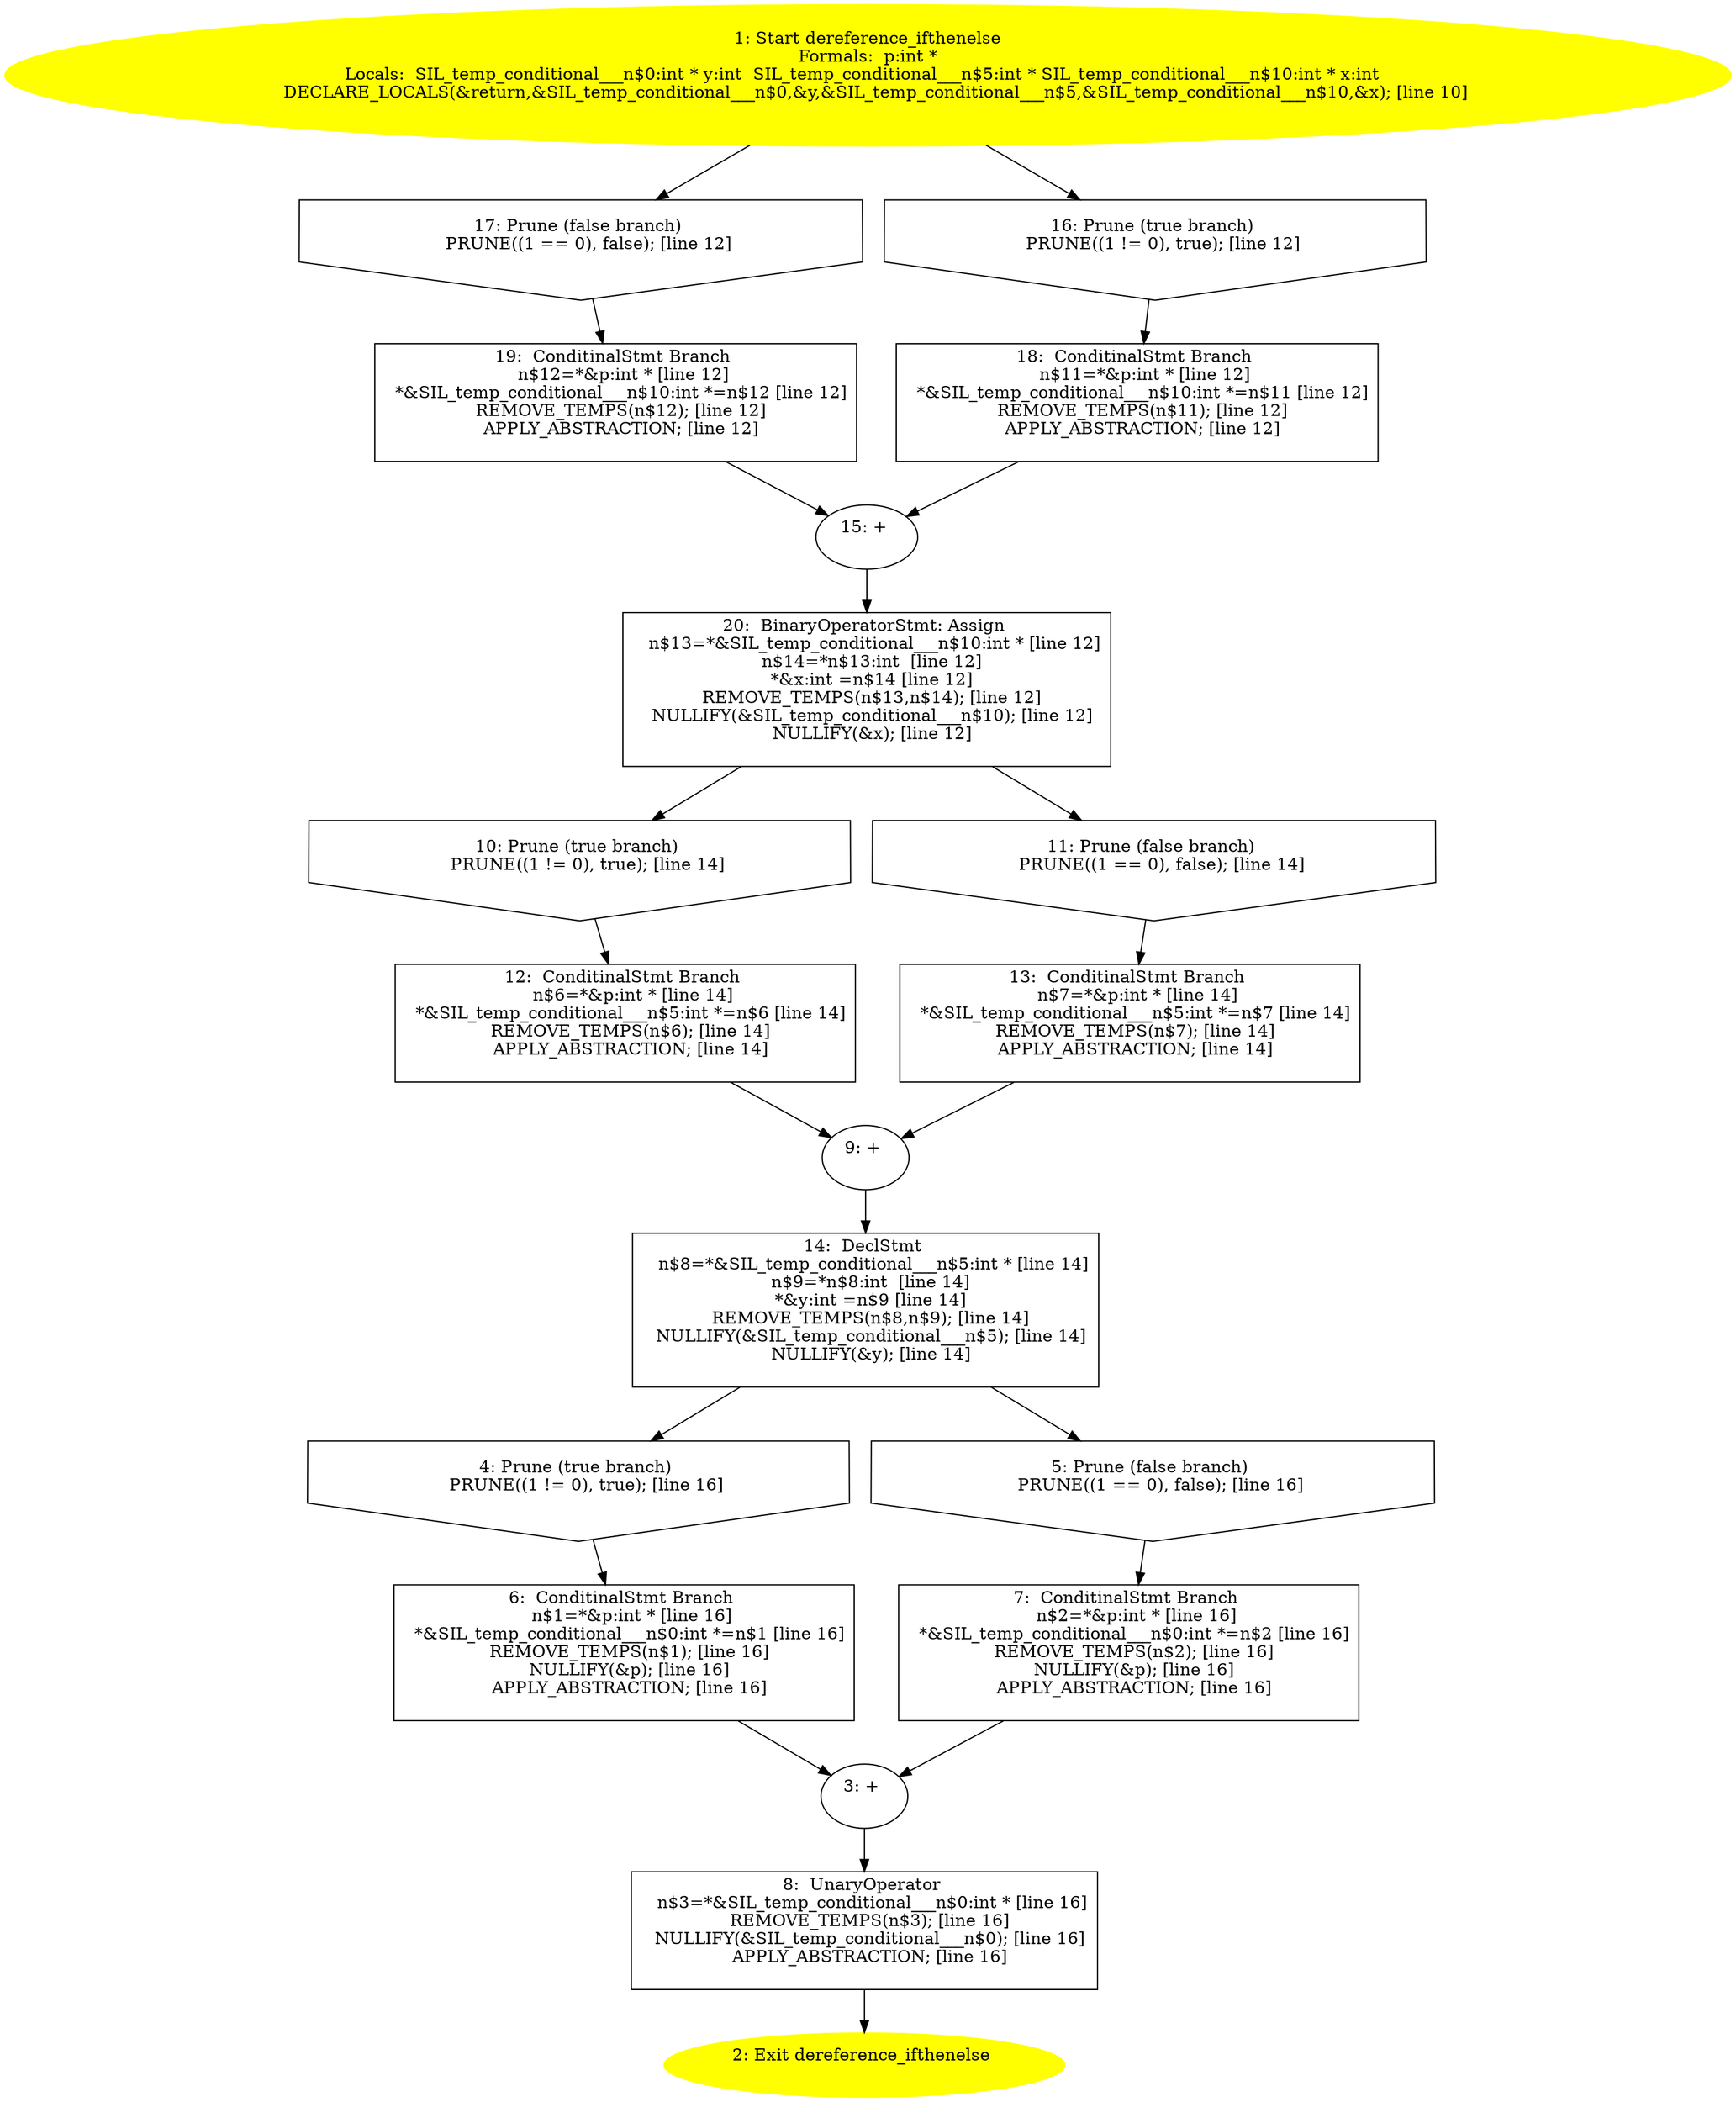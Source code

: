 /* @generated */
digraph iCFG {
20 [label="20:  BinaryOperatorStmt: Assign \n   n$13=*&SIL_temp_conditional___n$10:int * [line 12]\n  n$14=*n$13:int  [line 12]\n  *&x:int =n$14 [line 12]\n  REMOVE_TEMPS(n$13,n$14); [line 12]\n  NULLIFY(&SIL_temp_conditional___n$10); [line 12]\n  NULLIFY(&x); [line 12]\n " shape="box"]
	

	 20 -> 10 ;
	 20 -> 11 ;
19 [label="19:  ConditinalStmt Branch \n   n$12=*&p:int * [line 12]\n  *&SIL_temp_conditional___n$10:int *=n$12 [line 12]\n  REMOVE_TEMPS(n$12); [line 12]\n  APPLY_ABSTRACTION; [line 12]\n " shape="box"]
	

	 19 -> 15 ;
18 [label="18:  ConditinalStmt Branch \n   n$11=*&p:int * [line 12]\n  *&SIL_temp_conditional___n$10:int *=n$11 [line 12]\n  REMOVE_TEMPS(n$11); [line 12]\n  APPLY_ABSTRACTION; [line 12]\n " shape="box"]
	

	 18 -> 15 ;
17 [label="17: Prune (false branch) \n   PRUNE((1 == 0), false); [line 12]\n " shape="invhouse"]
	

	 17 -> 19 ;
16 [label="16: Prune (true branch) \n   PRUNE((1 != 0), true); [line 12]\n " shape="invhouse"]
	

	 16 -> 18 ;
15 [label="15: + \n  " ]
	

	 15 -> 20 ;
14 [label="14:  DeclStmt \n   n$8=*&SIL_temp_conditional___n$5:int * [line 14]\n  n$9=*n$8:int  [line 14]\n  *&y:int =n$9 [line 14]\n  REMOVE_TEMPS(n$8,n$9); [line 14]\n  NULLIFY(&SIL_temp_conditional___n$5); [line 14]\n  NULLIFY(&y); [line 14]\n " shape="box"]
	

	 14 -> 4 ;
	 14 -> 5 ;
13 [label="13:  ConditinalStmt Branch \n   n$7=*&p:int * [line 14]\n  *&SIL_temp_conditional___n$5:int *=n$7 [line 14]\n  REMOVE_TEMPS(n$7); [line 14]\n  APPLY_ABSTRACTION; [line 14]\n " shape="box"]
	

	 13 -> 9 ;
12 [label="12:  ConditinalStmt Branch \n   n$6=*&p:int * [line 14]\n  *&SIL_temp_conditional___n$5:int *=n$6 [line 14]\n  REMOVE_TEMPS(n$6); [line 14]\n  APPLY_ABSTRACTION; [line 14]\n " shape="box"]
	

	 12 -> 9 ;
11 [label="11: Prune (false branch) \n   PRUNE((1 == 0), false); [line 14]\n " shape="invhouse"]
	

	 11 -> 13 ;
10 [label="10: Prune (true branch) \n   PRUNE((1 != 0), true); [line 14]\n " shape="invhouse"]
	

	 10 -> 12 ;
9 [label="9: + \n  " ]
	

	 9 -> 14 ;
8 [label="8:  UnaryOperator \n   n$3=*&SIL_temp_conditional___n$0:int * [line 16]\n  REMOVE_TEMPS(n$3); [line 16]\n  NULLIFY(&SIL_temp_conditional___n$0); [line 16]\n  APPLY_ABSTRACTION; [line 16]\n " shape="box"]
	

	 8 -> 2 ;
7 [label="7:  ConditinalStmt Branch \n   n$2=*&p:int * [line 16]\n  *&SIL_temp_conditional___n$0:int *=n$2 [line 16]\n  REMOVE_TEMPS(n$2); [line 16]\n  NULLIFY(&p); [line 16]\n  APPLY_ABSTRACTION; [line 16]\n " shape="box"]
	

	 7 -> 3 ;
6 [label="6:  ConditinalStmt Branch \n   n$1=*&p:int * [line 16]\n  *&SIL_temp_conditional___n$0:int *=n$1 [line 16]\n  REMOVE_TEMPS(n$1); [line 16]\n  NULLIFY(&p); [line 16]\n  APPLY_ABSTRACTION; [line 16]\n " shape="box"]
	

	 6 -> 3 ;
5 [label="5: Prune (false branch) \n   PRUNE((1 == 0), false); [line 16]\n " shape="invhouse"]
	

	 5 -> 7 ;
4 [label="4: Prune (true branch) \n   PRUNE((1 != 0), true); [line 16]\n " shape="invhouse"]
	

	 4 -> 6 ;
3 [label="3: + \n  " ]
	

	 3 -> 8 ;
2 [label="2: Exit dereference_ifthenelse \n  " color=yellow style=filled]
	

1 [label="1: Start dereference_ifthenelse\nFormals:  p:int *\nLocals:  SIL_temp_conditional___n$0:int * y:int  SIL_temp_conditional___n$5:int * SIL_temp_conditional___n$10:int * x:int  \n   DECLARE_LOCALS(&return,&SIL_temp_conditional___n$0,&y,&SIL_temp_conditional___n$5,&SIL_temp_conditional___n$10,&x); [line 10]\n " color=yellow style=filled]
	

	 1 -> 16 ;
	 1 -> 17 ;
}

